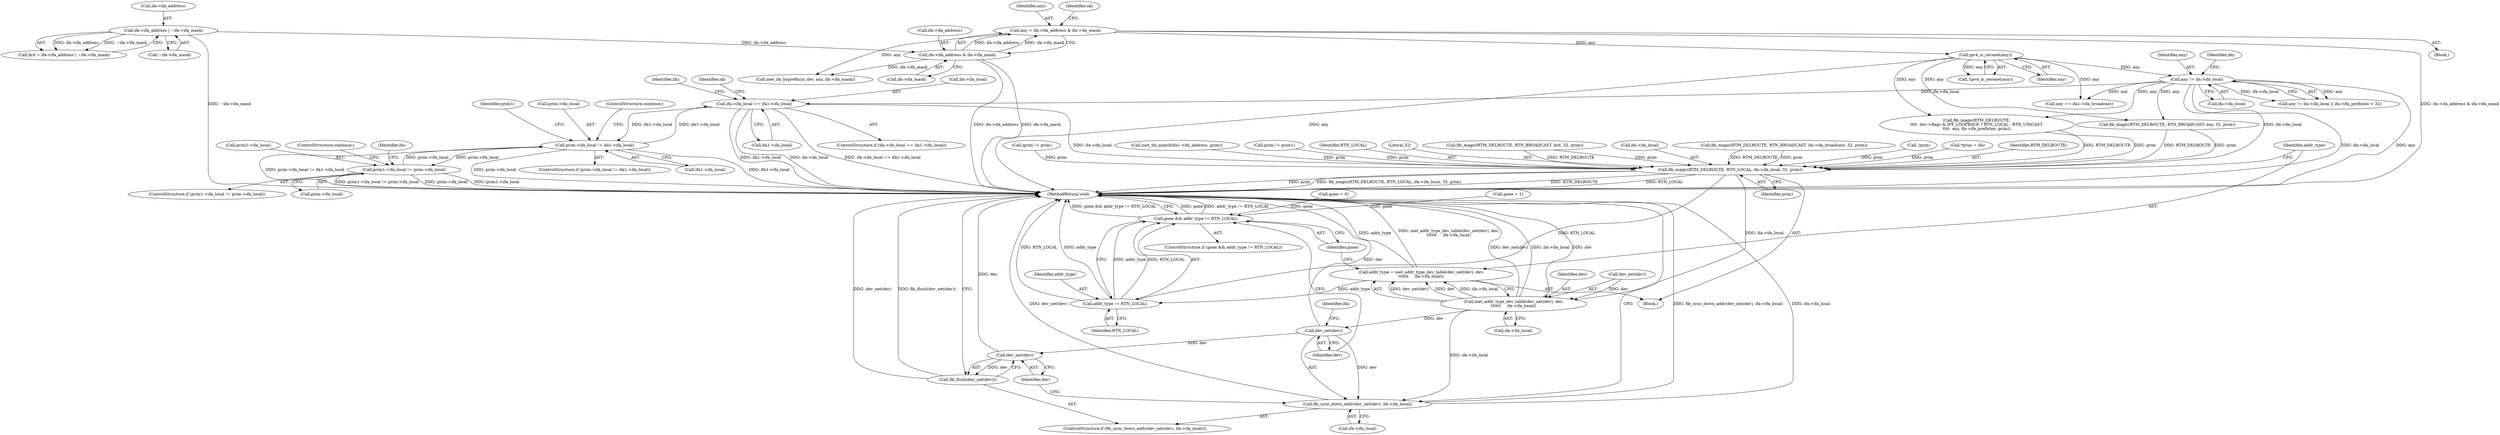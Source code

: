 digraph "0_linux_fbd40ea0180a2d328c5adc61414dc8bab9335ce2_0@pointer" {
"1000388" [label="(Call,ifa->ifa_local == ifa1->ifa_local)"];
"1000215" [label="(Call,any != ifa->ifa_local)"];
"1000212" [label="(Call,ipv4_is_zeronet(any))"];
"1000149" [label="(Call,any = ifa->ifa_address & ifa->ifa_mask)"];
"1000151" [label="(Call,ifa->ifa_address & ifa->ifa_mask)"];
"1000141" [label="(Call,ifa->ifa_address | ~ifa->ifa_mask)"];
"1000369" [label="(Call,prim->ifa_local != ifa1->ifa_local)"];
"1000358" [label="(Call,prim1->ifa_local != prim->ifa_local)"];
"1000388" [label="(Call,ifa->ifa_local == ifa1->ifa_local)"];
"1000552" [label="(Call,fib_magic(RTM_DELROUTE, RTN_LOCAL, ifa->ifa_local, 32, prim))"];
"1000562" [label="(Call,inet_addr_type_dev_table(dev_net(dev), dev,\n\t\t\t\t\t\t     ifa->ifa_local))"];
"1000560" [label="(Call,addr_type = inet_addr_type_dev_table(dev_net(dev), dev,\n\t\t\t\t\t\t     ifa->ifa_local))"];
"1000572" [label="(Call,addr_type != RTN_LOCAL)"];
"1000570" [label="(Call,gone && addr_type != RTN_LOCAL)"];
"1000578" [label="(Call,dev_net(dev))"];
"1000577" [label="(Call,fib_sync_down_addr(dev_net(dev), ifa->ifa_local))"];
"1000584" [label="(Call,dev_net(dev))"];
"1000583" [label="(Call,fib_flush(dev_net(dev)))"];
"1000388" [label="(Call,ifa->ifa_local == ifa1->ifa_local)"];
"1000214" [label="(Call,any != ifa->ifa_local || ifa->ifa_prefixlen < 32)"];
"1000573" [label="(Identifier,addr_type)"];
"1000572" [label="(Call,addr_type != RTN_LOCAL)"];
"1000577" [label="(Call,fib_sync_down_addr(dev_net(dev), ifa->ifa_local))"];
"1000142" [label="(Call,ifa->ifa_address)"];
"1000369" [label="(Call,prim->ifa_local != ifa1->ifa_local)"];
"1000584" [label="(Call,dev_net(dev))"];
"1000217" [label="(Call,ifa->ifa_local)"];
"1000183" [label="(Call,inet_ifa_byprefix(in_dev, any, ifa->ifa_mask))"];
"1000389" [label="(Call,ifa->ifa_local)"];
"1000149" [label="(Call,any = ifa->ifa_address & ifa->ifa_mask)"];
"1000586" [label="(MethodReturn,void)"];
"1000211" [label="(Call,!ipv4_is_zeronet(any))"];
"1000213" [label="(Identifier,any)"];
"1000139" [label="(Call,brd = ifa->ifa_address | ~ifa->ifa_mask)"];
"1000359" [label="(Call,prim1->ifa_local)"];
"1000552" [label="(Call,fib_magic(RTM_DELROUTE, RTN_LOCAL, ifa->ifa_local, 32, prim))"];
"1000311" [label="(Call,inet_ifa_match(ifa1->ifa_address, prim))"];
"1000200" [label="(Call,iprim != prim)"];
"1000562" [label="(Call,inet_addr_type_dev_table(dev_net(dev), dev,\n\t\t\t\t\t\t     ifa->ifa_local))"];
"1000581" [label="(Identifier,ifa)"];
"1000585" [label="(Identifier,dev)"];
"1000559" [label="(Identifier,prim)"];
"1000216" [label="(Identifier,any)"];
"1000381" [label="(Call,prim != prim1)"];
"1000160" [label="(Identifier,ok)"];
"1000563" [label="(Call,dev_net(dev))"];
"1000579" [label="(Identifier,dev)"];
"1000387" [label="(ControlStructure,if (ifa->ifa_local == ifa1->ifa_local))"];
"1000580" [label="(Call,ifa->ifa_local)"];
"1000368" [label="(ControlStructure,if (prim->ifa_local != ifa1->ifa_local))"];
"1000212" [label="(Call,ipv4_is_zeronet(any))"];
"1000419" [label="(Call,any == ifa1->ifa_broadcast)"];
"1000554" [label="(Identifier,RTN_LOCAL)"];
"1000392" [label="(Call,ifa1->ifa_local)"];
"1000558" [label="(Literal,32)"];
"1000274" [label="(Call,gone = 0)"];
"1000358" [label="(Call,prim1->ifa_local != prim->ifa_local)"];
"1000550" [label="(Block,)"];
"1000578" [label="(Call,dev_net(dev))"];
"1000167" [label="(Call,gone = 1)"];
"1000401" [label="(Identifier,ifa)"];
"1000566" [label="(Call,ifa->ifa_local)"];
"1000155" [label="(Call,ifa->ifa_mask)"];
"1000576" [label="(ControlStructure,if (fib_sync_down_addr(dev_net(dev), ifa->ifa_local)))"];
"1000565" [label="(Identifier,dev)"];
"1000583" [label="(Call,fib_flush(dev_net(dev)))"];
"1000390" [label="(Identifier,ifa)"];
"1000574" [label="(Identifier,RTN_LOCAL)"];
"1000141" [label="(Call,ifa->ifa_address | ~ifa->ifa_mask)"];
"1000215" [label="(Call,any != ifa->ifa_local)"];
"1000539" [label="(Call,fib_magic(RTM_DELROUTE, RTN_BROADCAST, any, 32, prim))"];
"1000150" [label="(Identifier,any)"];
"1000528" [label="(Call,fib_magic(RTM_DELROUTE, RTN_BROADCAST, brd, 32, prim))"];
"1000378" [label="(Identifier,prim1)"];
"1000370" [label="(Call,prim->ifa_local)"];
"1000222" [label="(Identifier,ifa)"];
"1000233" [label="(Call,fib_magic(RTM_DELROUTE,\n\t\t\t\t  dev->flags & IFF_LOOPBACK ? RTN_LOCAL : RTN_UNICAST,\n\t\t\t\t  any, ifa->ifa_prefixlen, prim))"];
"1000373" [label="(Call,ifa1->ifa_local)"];
"1000555" [label="(Call,ifa->ifa_local)"];
"1000571" [label="(Identifier,gone)"];
"1000116" [label="(Block,)"];
"1000570" [label="(Call,gone && addr_type != RTN_LOCAL)"];
"1000560" [label="(Call,addr_type = inet_addr_type_dev_table(dev_net(dev), dev,\n\t\t\t\t\t\t     ifa->ifa_local))"];
"1000376" [label="(ControlStructure,continue;)"];
"1000569" [label="(ControlStructure,if (gone && addr_type != RTN_LOCAL))"];
"1000506" [label="(Call,fib_magic(RTM_DELROUTE, RTN_BROADCAST, ifa->ifa_broadcast, 32, prim))"];
"1000190" [label="(Call,!prim)"];
"1000365" [label="(ControlStructure,continue;)"];
"1000152" [label="(Call,ifa->ifa_address)"];
"1000131" [label="(Call,*prim = ifa)"];
"1000396" [label="(Identifier,ok)"];
"1000561" [label="(Identifier,addr_type)"];
"1000553" [label="(Identifier,RTM_DELROUTE)"];
"1000145" [label="(Call,~ifa->ifa_mask)"];
"1000151" [label="(Call,ifa->ifa_address & ifa->ifa_mask)"];
"1000362" [label="(Call,prim->ifa_local)"];
"1000357" [label="(ControlStructure,if (prim1->ifa_local != prim->ifa_local))"];
"1000388" -> "1000387"  [label="AST: "];
"1000388" -> "1000392"  [label="CFG: "];
"1000389" -> "1000388"  [label="AST: "];
"1000392" -> "1000388"  [label="AST: "];
"1000396" -> "1000388"  [label="CFG: "];
"1000401" -> "1000388"  [label="CFG: "];
"1000388" -> "1000586"  [label="DDG: ifa->ifa_local"];
"1000388" -> "1000586"  [label="DDG: ifa1->ifa_local"];
"1000388" -> "1000586"  [label="DDG: ifa->ifa_local == ifa1->ifa_local"];
"1000388" -> "1000369"  [label="DDG: ifa1->ifa_local"];
"1000215" -> "1000388"  [label="DDG: ifa->ifa_local"];
"1000369" -> "1000388"  [label="DDG: ifa1->ifa_local"];
"1000388" -> "1000552"  [label="DDG: ifa->ifa_local"];
"1000215" -> "1000214"  [label="AST: "];
"1000215" -> "1000217"  [label="CFG: "];
"1000216" -> "1000215"  [label="AST: "];
"1000217" -> "1000215"  [label="AST: "];
"1000222" -> "1000215"  [label="CFG: "];
"1000214" -> "1000215"  [label="CFG: "];
"1000215" -> "1000586"  [label="DDG: any"];
"1000215" -> "1000586"  [label="DDG: ifa->ifa_local"];
"1000215" -> "1000214"  [label="DDG: any"];
"1000215" -> "1000214"  [label="DDG: ifa->ifa_local"];
"1000212" -> "1000215"  [label="DDG: any"];
"1000215" -> "1000233"  [label="DDG: any"];
"1000215" -> "1000419"  [label="DDG: any"];
"1000215" -> "1000539"  [label="DDG: any"];
"1000215" -> "1000552"  [label="DDG: ifa->ifa_local"];
"1000212" -> "1000211"  [label="AST: "];
"1000212" -> "1000213"  [label="CFG: "];
"1000213" -> "1000212"  [label="AST: "];
"1000211" -> "1000212"  [label="CFG: "];
"1000212" -> "1000586"  [label="DDG: any"];
"1000212" -> "1000211"  [label="DDG: any"];
"1000149" -> "1000212"  [label="DDG: any"];
"1000212" -> "1000233"  [label="DDG: any"];
"1000212" -> "1000419"  [label="DDG: any"];
"1000212" -> "1000539"  [label="DDG: any"];
"1000149" -> "1000116"  [label="AST: "];
"1000149" -> "1000151"  [label="CFG: "];
"1000150" -> "1000149"  [label="AST: "];
"1000151" -> "1000149"  [label="AST: "];
"1000160" -> "1000149"  [label="CFG: "];
"1000149" -> "1000586"  [label="DDG: ifa->ifa_address & ifa->ifa_mask"];
"1000151" -> "1000149"  [label="DDG: ifa->ifa_address"];
"1000151" -> "1000149"  [label="DDG: ifa->ifa_mask"];
"1000149" -> "1000183"  [label="DDG: any"];
"1000151" -> "1000155"  [label="CFG: "];
"1000152" -> "1000151"  [label="AST: "];
"1000155" -> "1000151"  [label="AST: "];
"1000151" -> "1000586"  [label="DDG: ifa->ifa_address"];
"1000151" -> "1000586"  [label="DDG: ifa->ifa_mask"];
"1000141" -> "1000151"  [label="DDG: ifa->ifa_address"];
"1000151" -> "1000183"  [label="DDG: ifa->ifa_mask"];
"1000141" -> "1000139"  [label="AST: "];
"1000141" -> "1000145"  [label="CFG: "];
"1000142" -> "1000141"  [label="AST: "];
"1000145" -> "1000141"  [label="AST: "];
"1000139" -> "1000141"  [label="CFG: "];
"1000141" -> "1000586"  [label="DDG: ~ifa->ifa_mask"];
"1000141" -> "1000139"  [label="DDG: ifa->ifa_address"];
"1000141" -> "1000139"  [label="DDG: ~ifa->ifa_mask"];
"1000369" -> "1000368"  [label="AST: "];
"1000369" -> "1000373"  [label="CFG: "];
"1000370" -> "1000369"  [label="AST: "];
"1000373" -> "1000369"  [label="AST: "];
"1000376" -> "1000369"  [label="CFG: "];
"1000378" -> "1000369"  [label="CFG: "];
"1000369" -> "1000586"  [label="DDG: prim->ifa_local != ifa1->ifa_local"];
"1000369" -> "1000586"  [label="DDG: prim->ifa_local"];
"1000369" -> "1000586"  [label="DDG: ifa1->ifa_local"];
"1000369" -> "1000358"  [label="DDG: prim->ifa_local"];
"1000358" -> "1000369"  [label="DDG: prim->ifa_local"];
"1000358" -> "1000357"  [label="AST: "];
"1000358" -> "1000362"  [label="CFG: "];
"1000359" -> "1000358"  [label="AST: "];
"1000362" -> "1000358"  [label="AST: "];
"1000365" -> "1000358"  [label="CFG: "];
"1000390" -> "1000358"  [label="CFG: "];
"1000358" -> "1000586"  [label="DDG: prim1->ifa_local != prim->ifa_local"];
"1000358" -> "1000586"  [label="DDG: prim->ifa_local"];
"1000358" -> "1000586"  [label="DDG: prim1->ifa_local"];
"1000552" -> "1000550"  [label="AST: "];
"1000552" -> "1000559"  [label="CFG: "];
"1000553" -> "1000552"  [label="AST: "];
"1000554" -> "1000552"  [label="AST: "];
"1000555" -> "1000552"  [label="AST: "];
"1000558" -> "1000552"  [label="AST: "];
"1000559" -> "1000552"  [label="AST: "];
"1000561" -> "1000552"  [label="CFG: "];
"1000552" -> "1000586"  [label="DDG: RTM_DELROUTE"];
"1000552" -> "1000586"  [label="DDG: RTN_LOCAL"];
"1000552" -> "1000586"  [label="DDG: prim"];
"1000552" -> "1000586"  [label="DDG: fib_magic(RTM_DELROUTE, RTN_LOCAL, ifa->ifa_local, 32, prim)"];
"1000539" -> "1000552"  [label="DDG: RTM_DELROUTE"];
"1000539" -> "1000552"  [label="DDG: prim"];
"1000506" -> "1000552"  [label="DDG: RTM_DELROUTE"];
"1000506" -> "1000552"  [label="DDG: prim"];
"1000528" -> "1000552"  [label="DDG: RTM_DELROUTE"];
"1000528" -> "1000552"  [label="DDG: prim"];
"1000233" -> "1000552"  [label="DDG: RTM_DELROUTE"];
"1000233" -> "1000552"  [label="DDG: prim"];
"1000311" -> "1000552"  [label="DDG: prim"];
"1000131" -> "1000552"  [label="DDG: prim"];
"1000190" -> "1000552"  [label="DDG: prim"];
"1000381" -> "1000552"  [label="DDG: prim"];
"1000200" -> "1000552"  [label="DDG: prim"];
"1000552" -> "1000562"  [label="DDG: ifa->ifa_local"];
"1000552" -> "1000572"  [label="DDG: RTN_LOCAL"];
"1000562" -> "1000560"  [label="AST: "];
"1000562" -> "1000566"  [label="CFG: "];
"1000563" -> "1000562"  [label="AST: "];
"1000565" -> "1000562"  [label="AST: "];
"1000566" -> "1000562"  [label="AST: "];
"1000560" -> "1000562"  [label="CFG: "];
"1000562" -> "1000586"  [label="DDG: dev_net(dev)"];
"1000562" -> "1000586"  [label="DDG: ifa->ifa_local"];
"1000562" -> "1000586"  [label="DDG: dev"];
"1000562" -> "1000560"  [label="DDG: dev_net(dev)"];
"1000562" -> "1000560"  [label="DDG: dev"];
"1000562" -> "1000560"  [label="DDG: ifa->ifa_local"];
"1000563" -> "1000562"  [label="DDG: dev"];
"1000562" -> "1000578"  [label="DDG: dev"];
"1000562" -> "1000577"  [label="DDG: ifa->ifa_local"];
"1000560" -> "1000550"  [label="AST: "];
"1000561" -> "1000560"  [label="AST: "];
"1000571" -> "1000560"  [label="CFG: "];
"1000560" -> "1000586"  [label="DDG: inet_addr_type_dev_table(dev_net(dev), dev,\n\t\t\t\t\t\t     ifa->ifa_local)"];
"1000560" -> "1000586"  [label="DDG: addr_type"];
"1000560" -> "1000572"  [label="DDG: addr_type"];
"1000572" -> "1000570"  [label="AST: "];
"1000572" -> "1000574"  [label="CFG: "];
"1000573" -> "1000572"  [label="AST: "];
"1000574" -> "1000572"  [label="AST: "];
"1000570" -> "1000572"  [label="CFG: "];
"1000572" -> "1000586"  [label="DDG: RTN_LOCAL"];
"1000572" -> "1000586"  [label="DDG: addr_type"];
"1000572" -> "1000570"  [label="DDG: addr_type"];
"1000572" -> "1000570"  [label="DDG: RTN_LOCAL"];
"1000570" -> "1000569"  [label="AST: "];
"1000570" -> "1000571"  [label="CFG: "];
"1000571" -> "1000570"  [label="AST: "];
"1000579" -> "1000570"  [label="CFG: "];
"1000586" -> "1000570"  [label="CFG: "];
"1000570" -> "1000586"  [label="DDG: gone"];
"1000570" -> "1000586"  [label="DDG: addr_type != RTN_LOCAL"];
"1000570" -> "1000586"  [label="DDG: gone && addr_type != RTN_LOCAL"];
"1000167" -> "1000570"  [label="DDG: gone"];
"1000274" -> "1000570"  [label="DDG: gone"];
"1000578" -> "1000577"  [label="AST: "];
"1000578" -> "1000579"  [label="CFG: "];
"1000579" -> "1000578"  [label="AST: "];
"1000581" -> "1000578"  [label="CFG: "];
"1000578" -> "1000586"  [label="DDG: dev"];
"1000578" -> "1000577"  [label="DDG: dev"];
"1000578" -> "1000584"  [label="DDG: dev"];
"1000577" -> "1000576"  [label="AST: "];
"1000577" -> "1000580"  [label="CFG: "];
"1000580" -> "1000577"  [label="AST: "];
"1000585" -> "1000577"  [label="CFG: "];
"1000586" -> "1000577"  [label="CFG: "];
"1000577" -> "1000586"  [label="DDG: ifa->ifa_local"];
"1000577" -> "1000586"  [label="DDG: fib_sync_down_addr(dev_net(dev), ifa->ifa_local)"];
"1000577" -> "1000586"  [label="DDG: dev_net(dev)"];
"1000584" -> "1000583"  [label="AST: "];
"1000584" -> "1000585"  [label="CFG: "];
"1000585" -> "1000584"  [label="AST: "];
"1000583" -> "1000584"  [label="CFG: "];
"1000584" -> "1000586"  [label="DDG: dev"];
"1000584" -> "1000583"  [label="DDG: dev"];
"1000583" -> "1000576"  [label="AST: "];
"1000586" -> "1000583"  [label="CFG: "];
"1000583" -> "1000586"  [label="DDG: fib_flush(dev_net(dev))"];
"1000583" -> "1000586"  [label="DDG: dev_net(dev)"];
}
